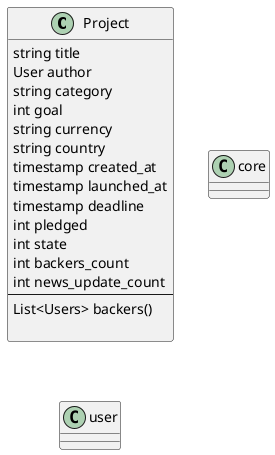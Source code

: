 @startuml
class Project {
    string title
    User author
    string category
    int goal
    string currency
    string country
    timestamp created_at
    timestamp launched_at
    timestamp deadline
    int pledged
    int state
    int backers_count
    int news_update_count
----
    List<Users> backers()

}


class core{

}

class user{

}

@enduml